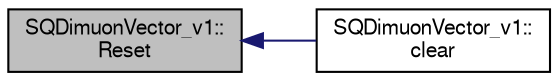 digraph "SQDimuonVector_v1::Reset"
{
  bgcolor="transparent";
  edge [fontname="FreeSans",fontsize="10",labelfontname="FreeSans",labelfontsize="10"];
  node [fontname="FreeSans",fontsize="10",shape=record];
  rankdir="LR";
  Node1 [label="SQDimuonVector_v1::\lReset",height=0.2,width=0.4,color="black", fillcolor="grey75", style="filled" fontcolor="black"];
  Node1 -> Node2 [dir="back",color="midnightblue",fontsize="10",style="solid",fontname="FreeSans"];
  Node2 [label="SQDimuonVector_v1::\lclear",height=0.2,width=0.4,color="black",URL="$d3/dc1/classSQDimuonVector__v1.html#af85468897832213e70a30cbee650c5ff"];
}
